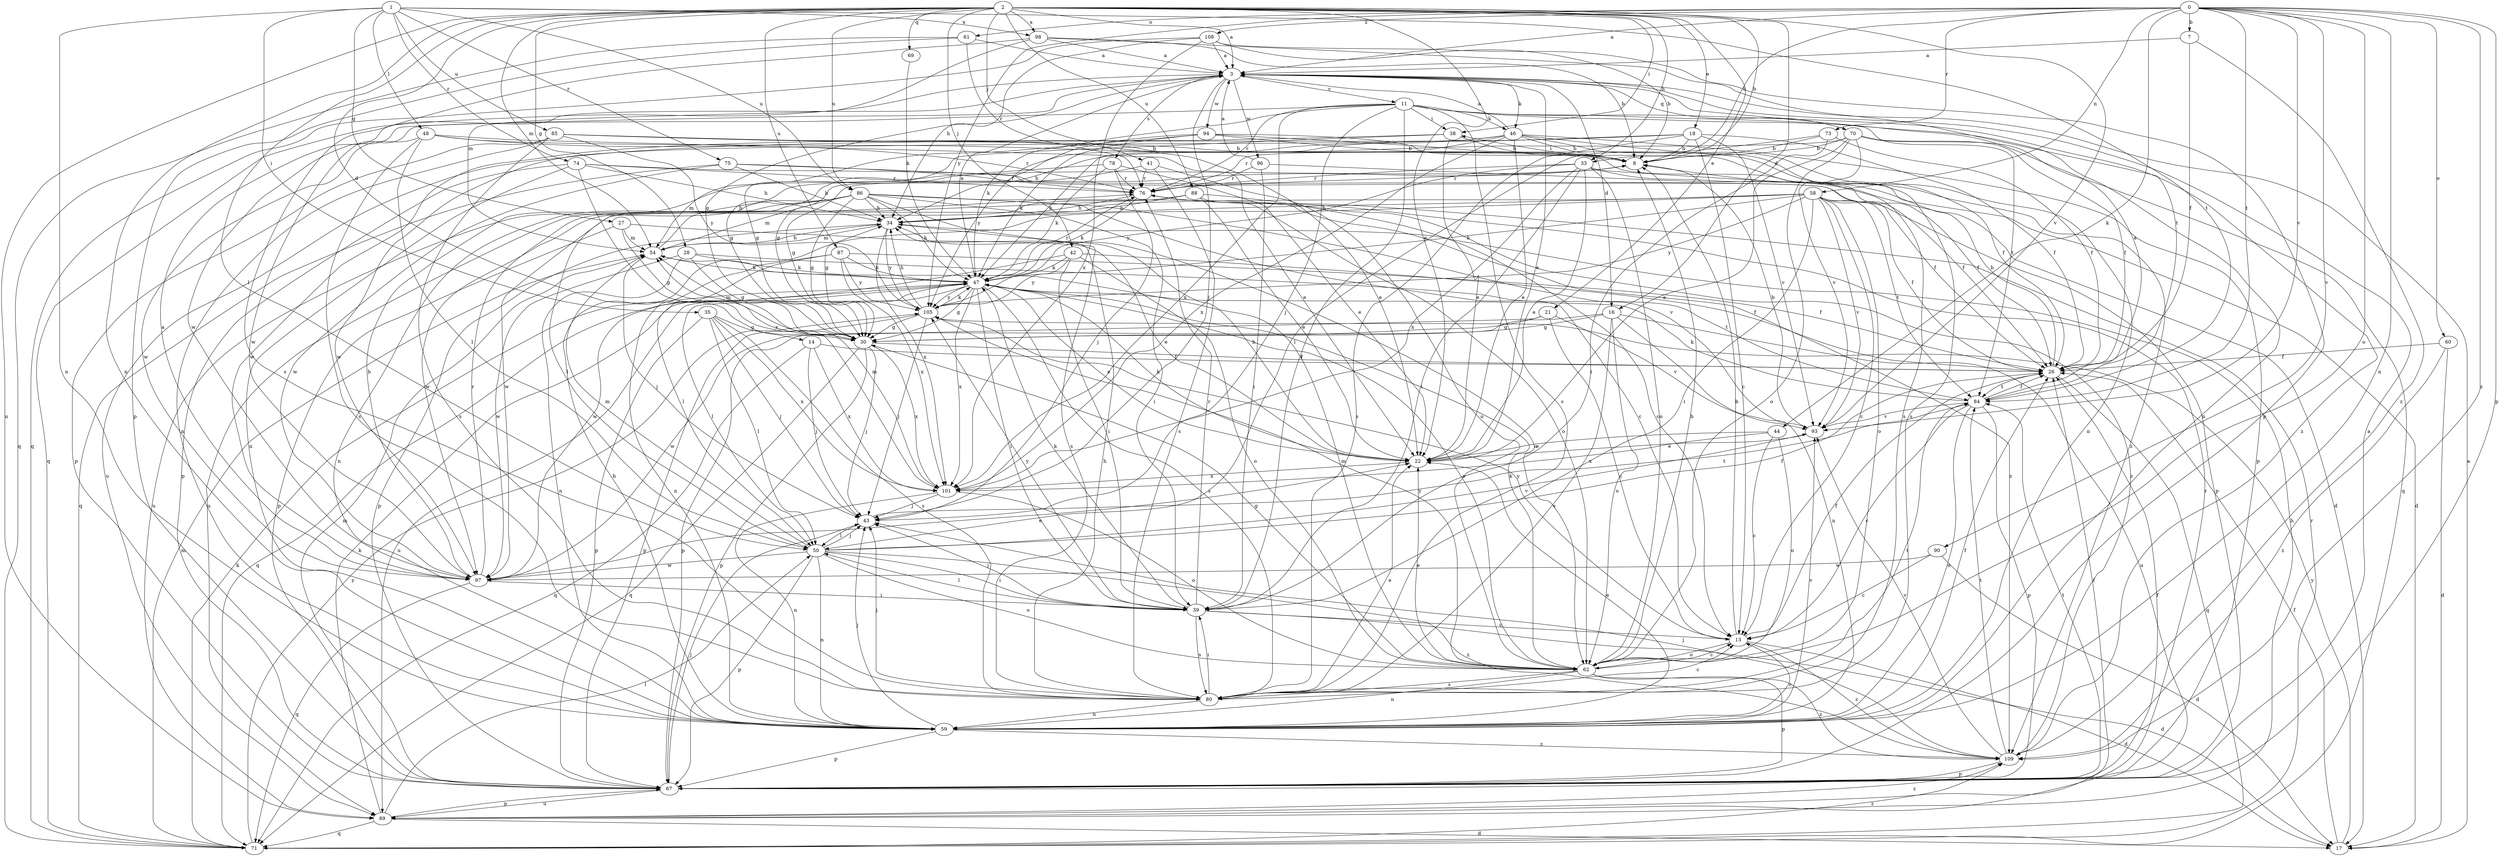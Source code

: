 strict digraph  {
0;
1;
2;
3;
7;
8;
11;
13;
14;
16;
17;
18;
21;
22;
26;
27;
28;
30;
33;
34;
35;
38;
39;
41;
42;
43;
44;
46;
47;
48;
50;
54;
58;
59;
60;
61;
62;
67;
69;
70;
71;
73;
74;
75;
76;
78;
80;
84;
85;
86;
87;
88;
89;
90;
93;
94;
96;
97;
98;
101;
105;
108;
109;
0 -> 3  [label=a];
0 -> 7  [label=b];
0 -> 33  [label=h];
0 -> 44  [label=k];
0 -> 58  [label=n];
0 -> 59  [label=n];
0 -> 60  [label=o];
0 -> 61  [label=o];
0 -> 62  [label=o];
0 -> 67  [label=p];
0 -> 73  [label=r];
0 -> 84  [label=t];
0 -> 90  [label=v];
0 -> 93  [label=v];
0 -> 105  [label=y];
0 -> 108  [label=z];
0 -> 109  [label=z];
1 -> 27  [label=g];
1 -> 35  [label=i];
1 -> 48  [label=l];
1 -> 59  [label=n];
1 -> 74  [label=r];
1 -> 75  [label=r];
1 -> 84  [label=t];
1 -> 85  [label=u];
1 -> 86  [label=u];
1 -> 98  [label=x];
2 -> 3  [label=a];
2 -> 8  [label=b];
2 -> 14  [label=d];
2 -> 16  [label=d];
2 -> 18  [label=e];
2 -> 21  [label=e];
2 -> 22  [label=e];
2 -> 28  [label=g];
2 -> 33  [label=h];
2 -> 38  [label=i];
2 -> 41  [label=j];
2 -> 42  [label=j];
2 -> 50  [label=l];
2 -> 54  [label=m];
2 -> 59  [label=n];
2 -> 69  [label=q];
2 -> 86  [label=u];
2 -> 87  [label=u];
2 -> 88  [label=u];
2 -> 89  [label=u];
2 -> 93  [label=v];
2 -> 98  [label=x];
3 -> 11  [label=c];
3 -> 16  [label=d];
3 -> 22  [label=e];
3 -> 30  [label=g];
3 -> 43  [label=j];
3 -> 46  [label=k];
3 -> 70  [label=q];
3 -> 71  [label=q];
3 -> 78  [label=s];
3 -> 94  [label=w];
3 -> 96  [label=w];
3 -> 97  [label=w];
7 -> 3  [label=a];
7 -> 26  [label=f];
7 -> 109  [label=z];
8 -> 38  [label=i];
8 -> 76  [label=r];
11 -> 38  [label=i];
11 -> 39  [label=i];
11 -> 43  [label=j];
11 -> 46  [label=k];
11 -> 47  [label=k];
11 -> 59  [label=n];
11 -> 76  [label=r];
11 -> 80  [label=s];
11 -> 84  [label=t];
11 -> 97  [label=w];
11 -> 101  [label=x];
11 -> 109  [label=z];
13 -> 8  [label=b];
13 -> 17  [label=d];
13 -> 26  [label=f];
13 -> 62  [label=o];
13 -> 105  [label=y];
13 -> 109  [label=z];
14 -> 26  [label=f];
14 -> 43  [label=j];
14 -> 71  [label=q];
14 -> 101  [label=x];
16 -> 30  [label=g];
16 -> 59  [label=n];
16 -> 62  [label=o];
16 -> 67  [label=p];
16 -> 80  [label=s];
16 -> 89  [label=u];
17 -> 3  [label=a];
17 -> 26  [label=f];
17 -> 105  [label=y];
18 -> 8  [label=b];
18 -> 13  [label=c];
18 -> 26  [label=f];
18 -> 47  [label=k];
18 -> 80  [label=s];
18 -> 89  [label=u];
18 -> 93  [label=v];
21 -> 13  [label=c];
21 -> 30  [label=g];
21 -> 93  [label=v];
21 -> 97  [label=w];
22 -> 34  [label=h];
22 -> 47  [label=k];
22 -> 101  [label=x];
26 -> 8  [label=b];
26 -> 71  [label=q];
26 -> 84  [label=t];
27 -> 22  [label=e];
27 -> 30  [label=g];
27 -> 54  [label=m];
27 -> 67  [label=p];
28 -> 30  [label=g];
28 -> 47  [label=k];
28 -> 59  [label=n];
28 -> 84  [label=t];
28 -> 97  [label=w];
30 -> 26  [label=f];
30 -> 43  [label=j];
30 -> 54  [label=m];
30 -> 67  [label=p];
30 -> 71  [label=q];
30 -> 101  [label=x];
33 -> 17  [label=d];
33 -> 22  [label=e];
33 -> 26  [label=f];
33 -> 39  [label=i];
33 -> 62  [label=o];
33 -> 76  [label=r];
33 -> 101  [label=x];
33 -> 105  [label=y];
34 -> 54  [label=m];
34 -> 62  [label=o];
34 -> 67  [label=p];
34 -> 101  [label=x];
34 -> 105  [label=y];
35 -> 30  [label=g];
35 -> 43  [label=j];
35 -> 50  [label=l];
35 -> 67  [label=p];
35 -> 80  [label=s];
35 -> 101  [label=x];
38 -> 8  [label=b];
38 -> 22  [label=e];
38 -> 30  [label=g];
38 -> 97  [label=w];
39 -> 13  [label=c];
39 -> 17  [label=d];
39 -> 43  [label=j];
39 -> 47  [label=k];
39 -> 50  [label=l];
39 -> 76  [label=r];
39 -> 80  [label=s];
39 -> 105  [label=y];
41 -> 30  [label=g];
41 -> 62  [label=o];
41 -> 76  [label=r];
41 -> 80  [label=s];
42 -> 26  [label=f];
42 -> 39  [label=i];
42 -> 47  [label=k];
42 -> 62  [label=o];
42 -> 97  [label=w];
42 -> 105  [label=y];
43 -> 50  [label=l];
43 -> 84  [label=t];
44 -> 13  [label=c];
44 -> 22  [label=e];
44 -> 62  [label=o];
44 -> 101  [label=x];
46 -> 3  [label=a];
46 -> 8  [label=b];
46 -> 22  [label=e];
46 -> 30  [label=g];
46 -> 59  [label=n];
46 -> 67  [label=p];
46 -> 76  [label=r];
46 -> 80  [label=s];
46 -> 97  [label=w];
46 -> 101  [label=x];
47 -> 3  [label=a];
47 -> 22  [label=e];
47 -> 30  [label=g];
47 -> 39  [label=i];
47 -> 50  [label=l];
47 -> 62  [label=o];
47 -> 71  [label=q];
47 -> 76  [label=r];
47 -> 80  [label=s];
47 -> 89  [label=u];
47 -> 101  [label=x];
47 -> 105  [label=y];
48 -> 8  [label=b];
48 -> 22  [label=e];
48 -> 50  [label=l];
48 -> 76  [label=r];
48 -> 80  [label=s];
48 -> 97  [label=w];
50 -> 26  [label=f];
50 -> 39  [label=i];
50 -> 43  [label=j];
50 -> 54  [label=m];
50 -> 59  [label=n];
50 -> 62  [label=o];
50 -> 67  [label=p];
50 -> 93  [label=v];
50 -> 97  [label=w];
50 -> 109  [label=z];
54 -> 8  [label=b];
54 -> 34  [label=h];
54 -> 43  [label=j];
54 -> 47  [label=k];
58 -> 13  [label=c];
58 -> 26  [label=f];
58 -> 30  [label=g];
58 -> 34  [label=h];
58 -> 39  [label=i];
58 -> 47  [label=k];
58 -> 62  [label=o];
58 -> 67  [label=p];
58 -> 84  [label=t];
58 -> 93  [label=v];
58 -> 97  [label=w];
58 -> 105  [label=y];
59 -> 13  [label=c];
59 -> 22  [label=e];
59 -> 26  [label=f];
59 -> 34  [label=h];
59 -> 43  [label=j];
59 -> 67  [label=p];
59 -> 93  [label=v];
59 -> 109  [label=z];
60 -> 17  [label=d];
60 -> 26  [label=f];
60 -> 109  [label=z];
61 -> 3  [label=a];
61 -> 67  [label=p];
61 -> 71  [label=q];
61 -> 76  [label=r];
62 -> 8  [label=b];
62 -> 13  [label=c];
62 -> 22  [label=e];
62 -> 30  [label=g];
62 -> 47  [label=k];
62 -> 54  [label=m];
62 -> 59  [label=n];
62 -> 67  [label=p];
62 -> 80  [label=s];
62 -> 105  [label=y];
62 -> 109  [label=z];
67 -> 3  [label=a];
67 -> 26  [label=f];
67 -> 43  [label=j];
67 -> 54  [label=m];
67 -> 76  [label=r];
67 -> 84  [label=t];
67 -> 89  [label=u];
69 -> 47  [label=k];
70 -> 8  [label=b];
70 -> 22  [label=e];
70 -> 26  [label=f];
70 -> 34  [label=h];
70 -> 62  [label=o];
70 -> 71  [label=q];
70 -> 93  [label=v];
71 -> 47  [label=k];
71 -> 54  [label=m];
71 -> 76  [label=r];
71 -> 105  [label=y];
71 -> 109  [label=z];
73 -> 8  [label=b];
73 -> 26  [label=f];
73 -> 39  [label=i];
73 -> 50  [label=l];
74 -> 26  [label=f];
74 -> 34  [label=h];
74 -> 59  [label=n];
74 -> 67  [label=p];
74 -> 76  [label=r];
74 -> 101  [label=x];
75 -> 26  [label=f];
75 -> 34  [label=h];
75 -> 71  [label=q];
75 -> 76  [label=r];
75 -> 97  [label=w];
76 -> 34  [label=h];
76 -> 47  [label=k];
76 -> 109  [label=z];
78 -> 22  [label=e];
78 -> 43  [label=j];
78 -> 47  [label=k];
78 -> 54  [label=m];
78 -> 76  [label=r];
80 -> 13  [label=c];
80 -> 22  [label=e];
80 -> 34  [label=h];
80 -> 39  [label=i];
80 -> 43  [label=j];
80 -> 59  [label=n];
80 -> 84  [label=t];
84 -> 3  [label=a];
84 -> 13  [label=c];
84 -> 26  [label=f];
84 -> 47  [label=k];
84 -> 59  [label=n];
84 -> 67  [label=p];
84 -> 93  [label=v];
85 -> 8  [label=b];
85 -> 22  [label=e];
85 -> 59  [label=n];
85 -> 67  [label=p];
85 -> 80  [label=s];
85 -> 105  [label=y];
85 -> 109  [label=z];
86 -> 13  [label=c];
86 -> 30  [label=g];
86 -> 34  [label=h];
86 -> 39  [label=i];
86 -> 47  [label=k];
86 -> 50  [label=l];
86 -> 54  [label=m];
86 -> 59  [label=n];
86 -> 80  [label=s];
86 -> 89  [label=u];
86 -> 93  [label=v];
86 -> 109  [label=z];
87 -> 26  [label=f];
87 -> 47  [label=k];
87 -> 50  [label=l];
87 -> 59  [label=n];
87 -> 101  [label=x];
87 -> 105  [label=y];
88 -> 13  [label=c];
88 -> 22  [label=e];
88 -> 34  [label=h];
88 -> 62  [label=o];
88 -> 89  [label=u];
88 -> 97  [label=w];
89 -> 17  [label=d];
89 -> 26  [label=f];
89 -> 34  [label=h];
89 -> 47  [label=k];
89 -> 50  [label=l];
89 -> 67  [label=p];
89 -> 71  [label=q];
89 -> 109  [label=z];
90 -> 13  [label=c];
90 -> 17  [label=d];
90 -> 97  [label=w];
93 -> 8  [label=b];
93 -> 22  [label=e];
94 -> 8  [label=b];
94 -> 26  [label=f];
94 -> 30  [label=g];
94 -> 47  [label=k];
94 -> 80  [label=s];
94 -> 105  [label=y];
96 -> 3  [label=a];
96 -> 17  [label=d];
96 -> 39  [label=i];
96 -> 76  [label=r];
97 -> 3  [label=a];
97 -> 8  [label=b];
97 -> 22  [label=e];
97 -> 39  [label=i];
97 -> 71  [label=q];
97 -> 76  [label=r];
98 -> 3  [label=a];
98 -> 8  [label=b];
98 -> 54  [label=m];
98 -> 80  [label=s];
98 -> 84  [label=t];
101 -> 43  [label=j];
101 -> 54  [label=m];
101 -> 59  [label=n];
101 -> 62  [label=o];
105 -> 30  [label=g];
105 -> 34  [label=h];
105 -> 43  [label=j];
105 -> 47  [label=k];
105 -> 67  [label=p];
108 -> 3  [label=a];
108 -> 8  [label=b];
108 -> 34  [label=h];
108 -> 67  [label=p];
108 -> 71  [label=q];
108 -> 101  [label=x];
109 -> 43  [label=j];
109 -> 67  [label=p];
109 -> 84  [label=t];
109 -> 93  [label=v];
}
